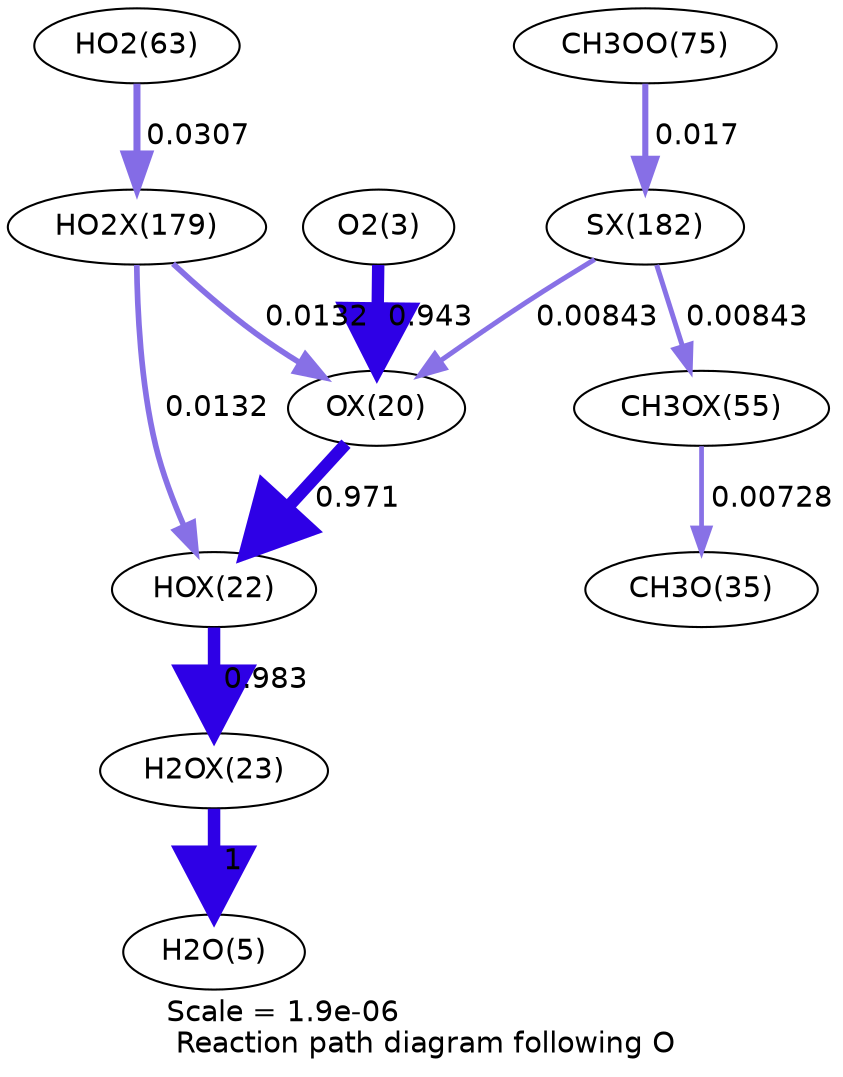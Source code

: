 digraph reaction_paths {
center=1;
s5 -> s64[fontname="Helvetica", penwidth=5.96, arrowsize=2.98, color="0.7, 1.44, 0.9"
, label=" 0.943"];
s64 -> s66[fontname="Helvetica", penwidth=5.98, arrowsize=2.99, color="0.7, 1.47, 0.9"
, label=" 0.971"];
s87 -> s64[fontname="Helvetica", penwidth=2.39, arrowsize=1.2, color="0.7, 0.508, 0.9"
, label=" 0.00843"];
s86 -> s64[fontname="Helvetica", penwidth=2.73, arrowsize=1.37, color="0.7, 0.513, 0.9"
, label=" 0.0132"];
s66 -> s67[fontname="Helvetica", penwidth=5.99, arrowsize=2.99, color="0.7, 1.48, 0.9"
, label=" 0.983"];
s86 -> s66[fontname="Helvetica", penwidth=2.73, arrowsize=1.37, color="0.7, 0.513, 0.9"
, label=" 0.0132"];
s67 -> s7[fontname="Helvetica", penwidth=6, arrowsize=3, color="0.7, 1.5, 0.9"
, label=" 1"];
s28 -> s87[fontname="Helvetica", penwidth=2.92, arrowsize=1.46, color="0.7, 0.517, 0.9"
, label=" 0.017"];
s87 -> s81[fontname="Helvetica", penwidth=2.39, arrowsize=1.2, color="0.7, 0.508, 0.9"
, label=" 0.00843"];
s81 -> s21[fontname="Helvetica", penwidth=2.28, arrowsize=1.14, color="0.7, 0.507, 0.9"
, label=" 0.00728"];
s23 -> s86[fontname="Helvetica", penwidth=3.37, arrowsize=1.69, color="0.7, 0.531, 0.9"
, label=" 0.0307"];
s5 [ fontname="Helvetica", label="O2(3)"];
s7 [ fontname="Helvetica", label="H2O(5)"];
s21 [ fontname="Helvetica", label="CH3O(35)"];
s23 [ fontname="Helvetica", label="HO2(63)"];
s28 [ fontname="Helvetica", label="CH3OO(75)"];
s64 [ fontname="Helvetica", label="OX(20)"];
s66 [ fontname="Helvetica", label="HOX(22)"];
s67 [ fontname="Helvetica", label="H2OX(23)"];
s81 [ fontname="Helvetica", label="CH3OX(55)"];
s86 [ fontname="Helvetica", label="HO2X(179)"];
s87 [ fontname="Helvetica", label="SX(182)"];
 label = "Scale = 1.9e-06\l Reaction path diagram following O";
 fontname = "Helvetica";
}
